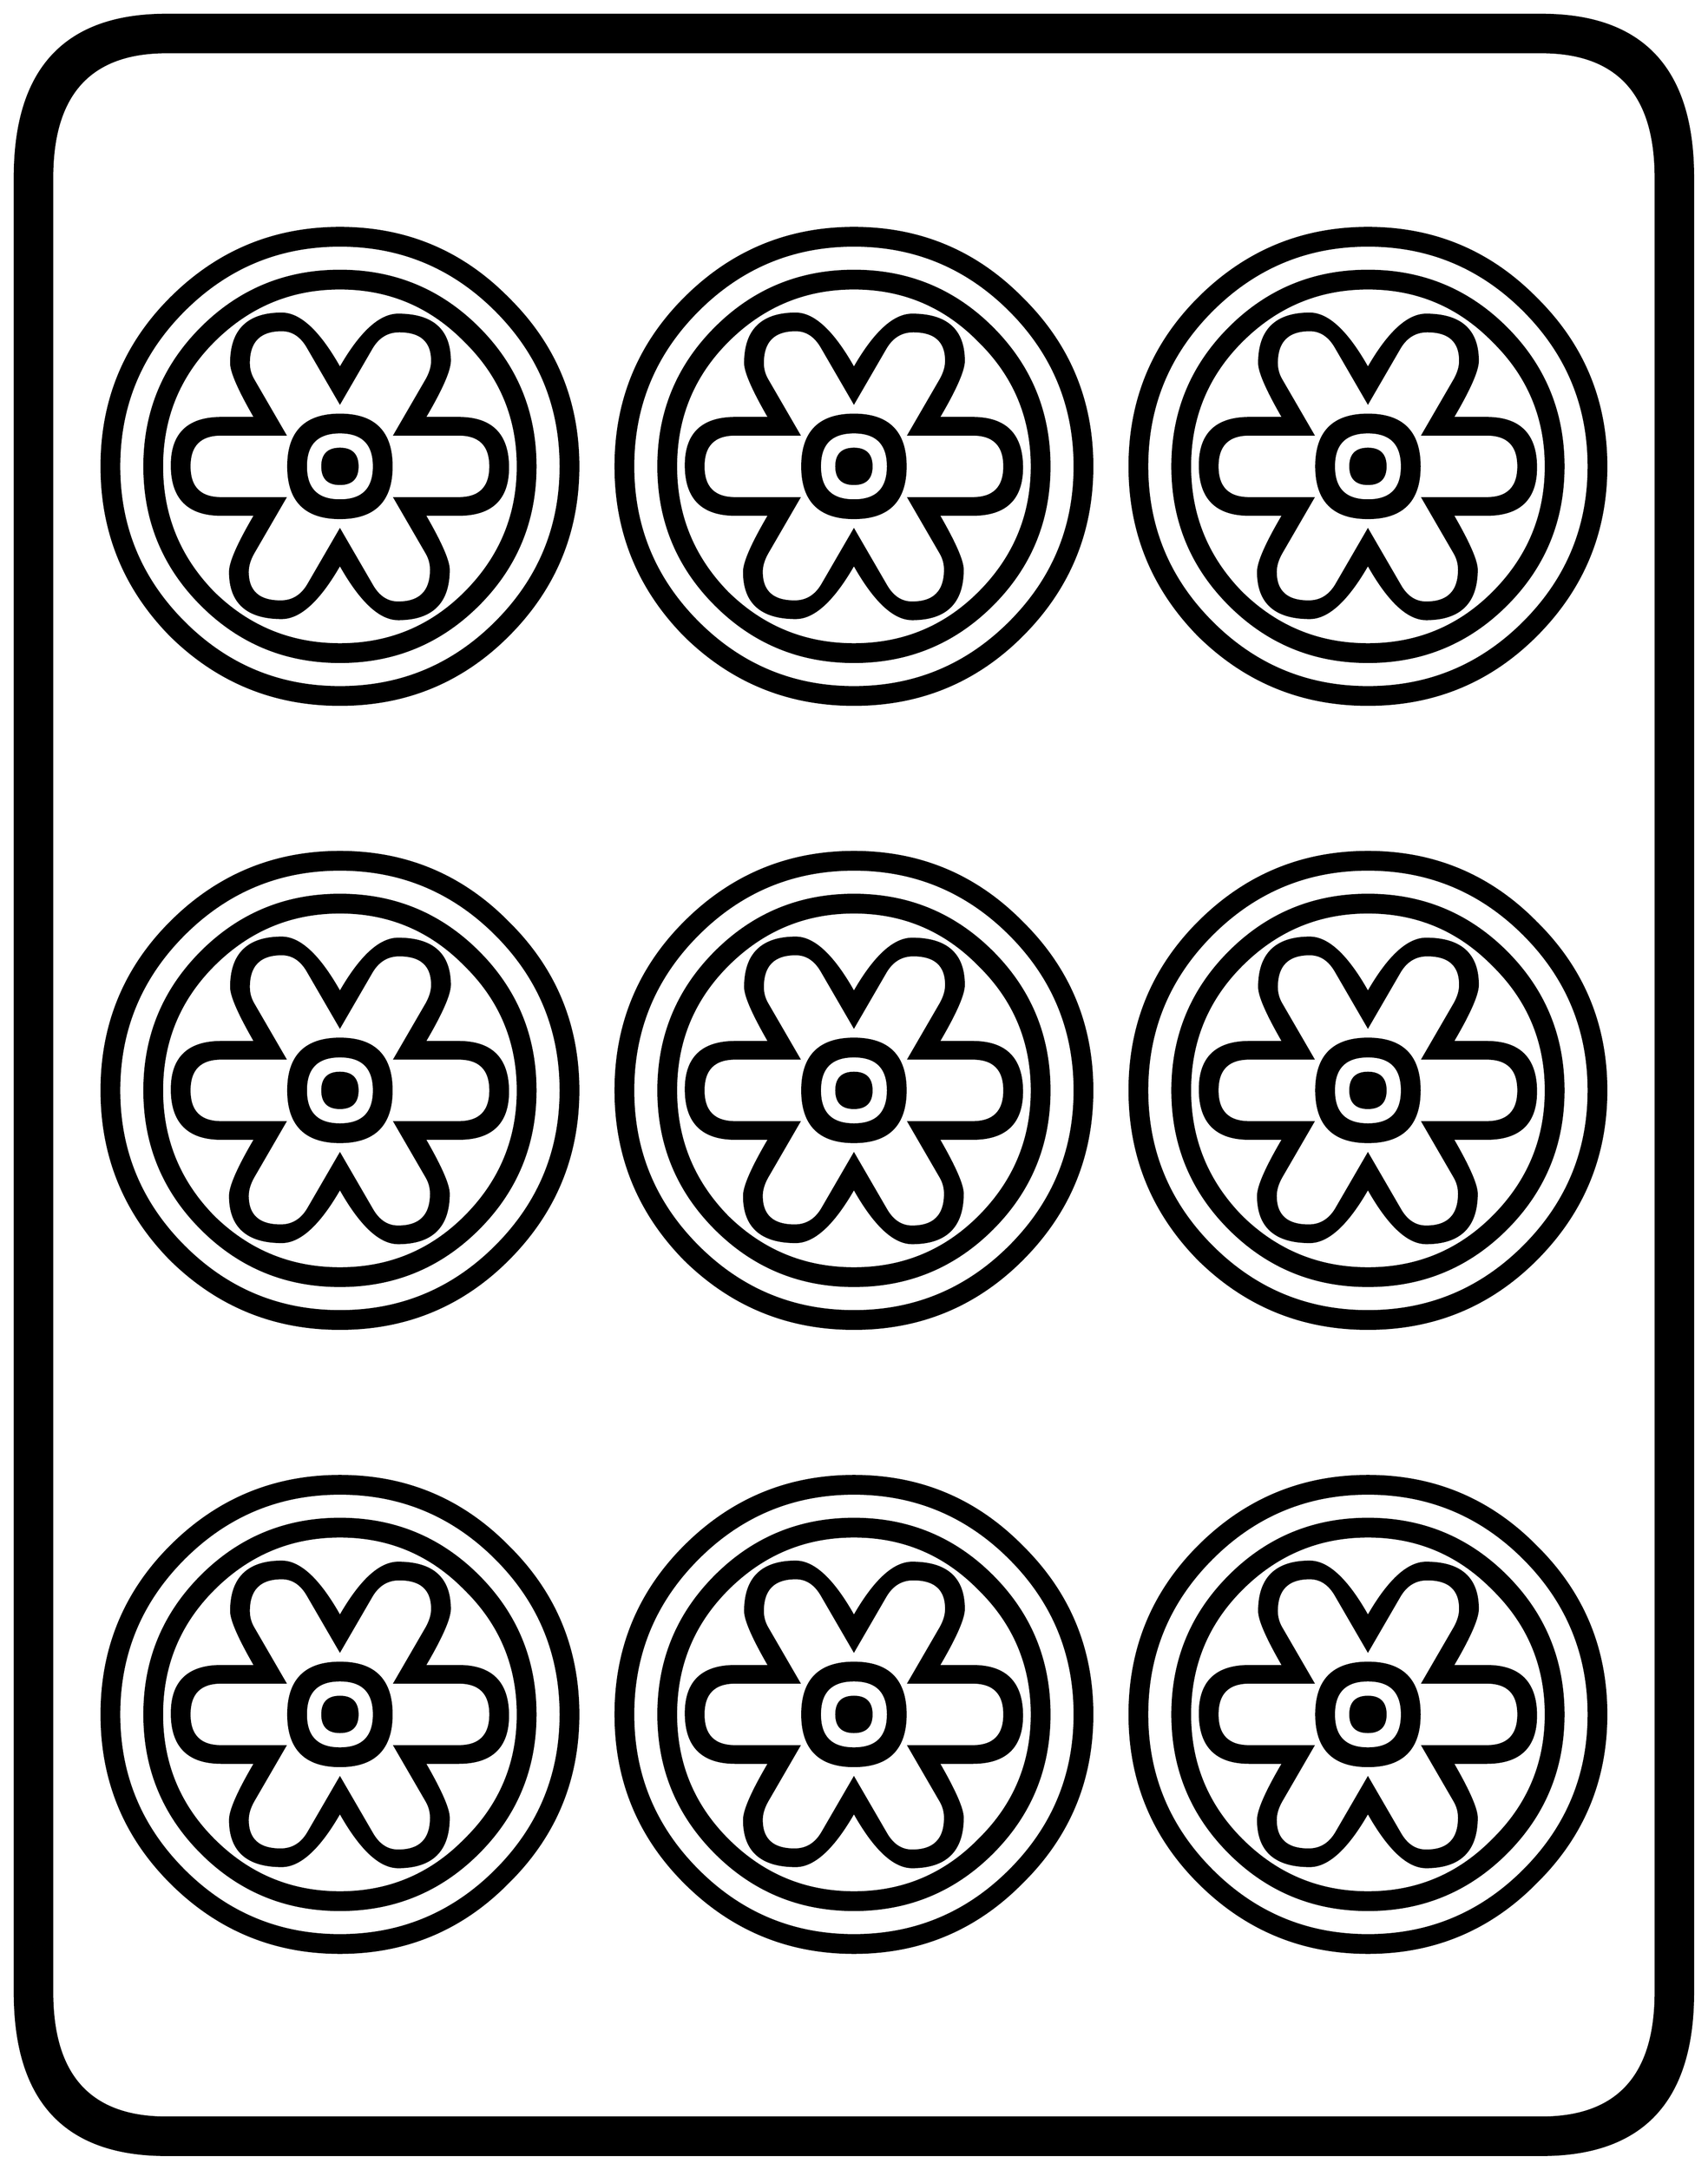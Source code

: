 


\begin{tikzpicture}[y=0.80pt, x=0.80pt, yscale=-1.0, xscale=1.0, inner sep=0pt, outer sep=0pt]
\begin{scope}[shift={(100.0,1706.0)},nonzero rule]
  \path[draw=.,fill=.,line width=1.600pt] (1578.0,244.0) .. controls
    (1578.0,342.667) and (1532.0,392.0) .. (1440.0,392.0) --
    (188.0,392.0) .. controls (96.0,392.0) and (50.0,342.667) ..
    (50.0,244.0) -- (50.0,-1408.0) .. controls (50.0,-1506.667)
    and (96.0,-1556.0) .. (188.0,-1556.0) -- (1440.0,-1556.0) ..
    controls (1532.0,-1556.0) and (1578.0,-1506.667) ..
    (1578.0,-1408.0) -- (1578.0,244.0) -- cycle(1544.0,244.0) --
    (1544.0,-1408.0) .. controls (1544.0,-1484.0) and
    (1509.333,-1522.0) .. (1440.0,-1522.0) -- (188.0,-1522.0) ..
    controls (118.667,-1522.0) and (84.0,-1484.0) ..
    (84.0,-1408.0) -- (84.0,244.0) .. controls (84.0,320.0) and
    (118.667,358.0) .. (188.0,358.0) -- (1440.0,358.0) .. controls
    (1509.333,358.0) and (1544.0,320.0) .. (1544.0,244.0) --
    cycle(1499.0,-1145.0) .. controls (1499.0,-1085.0) and
    (1477.667,-1033.667) .. (1435.0,-991.0) .. controls
    (1393.0,-949.0) and (1342.0,-928.0) .. (1282.0,-928.0) ..
    controls (1222.0,-928.0) and (1170.667,-949.0) ..
    (1128.0,-991.0) .. controls (1086.0,-1033.667) and
    (1065.0,-1085.0) .. (1065.0,-1145.0) .. controls
    (1065.0,-1205.0) and (1086.0,-1256.0) .. (1128.0,-1298.0) ..
    controls (1170.667,-1340.667) and (1222.0,-1362.0) ..
    (1282.0,-1362.0) .. controls (1342.0,-1362.0) and
    (1393.0,-1340.667) .. (1435.0,-1298.0) .. controls
    (1477.667,-1256.0) and (1499.0,-1205.0) .. (1499.0,-1145.0) --
    cycle(1031.0,-1145.0) .. controls (1031.0,-1085.0) and
    (1009.667,-1033.667) .. (967.0,-991.0) .. controls
    (925.0,-949.0) and (874.0,-928.0) .. (814.0,-928.0) ..
    controls (754.0,-928.0) and (702.667,-949.0) .. (660.0,-991.0)
    .. controls (618.0,-1033.667) and (597.0,-1085.0) ..
    (597.0,-1145.0) .. controls (597.0,-1205.0) and
    (618.0,-1256.0) .. (660.0,-1298.0) .. controls
    (702.667,-1340.667) and (754.0,-1362.0) .. (814.0,-1362.0) ..
    controls (874.0,-1362.0) and (925.0,-1340.667) ..
    (967.0,-1298.0) .. controls (1009.667,-1256.0) and
    (1031.0,-1205.0) .. (1031.0,-1145.0) -- cycle(1499.0,-577.0)
    .. controls (1499.0,-517.0) and (1477.667,-465.667) ..
    (1435.0,-423.0) .. controls (1393.0,-381.0) and
    (1342.0,-360.0) .. (1282.0,-360.0) .. controls
    (1222.0,-360.0) and (1170.667,-381.0) .. (1128.0,-423.0) ..
    controls (1086.0,-465.667) and (1065.0,-517.0) ..
    (1065.0,-577.0) .. controls (1065.0,-637.0) and
    (1086.0,-688.0) .. (1128.0,-730.0) .. controls
    (1170.667,-772.667) and (1222.0,-794.0) .. (1282.0,-794.0) ..
    controls (1342.0,-794.0) and (1393.0,-772.667) ..
    (1435.0,-730.0) .. controls (1477.667,-688.0) and
    (1499.0,-637.0) .. (1499.0,-577.0) -- cycle(563.0,-1145.0)
    .. controls (563.0,-1085.0) and (541.667,-1033.667) ..
    (499.0,-991.0) .. controls (457.0,-949.0) and (406.0,-928.0)
    .. (346.0,-928.0) .. controls (286.0,-928.0) and
    (234.667,-949.0) .. (192.0,-991.0) .. controls (150.0,-1033.667)
    and (129.0,-1085.0) .. (129.0,-1145.0) .. controls
    (129.0,-1205.0) and (150.0,-1256.0) .. (192.0,-1298.0) ..
    controls (234.667,-1340.667) and (286.0,-1362.0) ..
    (346.0,-1362.0) .. controls (406.0,-1362.0) and
    (457.0,-1340.667) .. (499.0,-1298.0) .. controls
    (541.667,-1256.0) and (563.0,-1205.0) .. (563.0,-1145.0) --
    cycle(1031.0,-577.0) .. controls (1031.0,-517.0) and
    (1009.667,-465.667) .. (967.0,-423.0) .. controls (925.0,-381.0)
    and (874.0,-360.0) .. (814.0,-360.0) .. controls
    (754.0,-360.0) and (702.667,-381.0) .. (660.0,-423.0) ..
    controls (618.0,-465.667) and (597.0,-517.0) .. (597.0,-577.0)
    .. controls (597.0,-637.0) and (618.0,-688.0) ..
    (660.0,-730.0) .. controls (702.667,-772.667) and (754.0,-794.0)
    .. (814.0,-794.0) .. controls (874.0,-794.0) and
    (925.0,-772.667) .. (967.0,-730.0) .. controls (1009.667,-688.0)
    and (1031.0,-637.0) .. (1031.0,-577.0) -- cycle(1499.0,-9.0)
    .. controls (1499.0,51.0) and (1477.667,102.0) ..
    (1435.0,144.0) .. controls (1393.0,186.667) and (1342.0,208.0)
    .. (1282.0,208.0) .. controls (1222.0,208.0) and
    (1170.667,186.667) .. (1128.0,144.0) .. controls (1086.0,102.0)
    and (1065.0,51.0) .. (1065.0,-9.0) .. controls
    (1065.0,-69.0) and (1086.0,-120.0) .. (1128.0,-162.0) ..
    controls (1170.667,-204.667) and (1222.0,-226.0) ..
    (1282.0,-226.0) .. controls (1342.0,-226.0) and
    (1393.0,-204.667) .. (1435.0,-162.0) .. controls
    (1477.667,-120.0) and (1499.0,-69.0) .. (1499.0,-9.0) --
    cycle(563.0,-577.0) .. controls (563.0,-517.0) and
    (541.667,-465.667) .. (499.0,-423.0) .. controls (457.0,-381.0)
    and (406.0,-360.0) .. (346.0,-360.0) .. controls
    (286.0,-360.0) and (234.667,-381.0) .. (192.0,-423.0) ..
    controls (150.0,-465.667) and (129.0,-517.0) .. (129.0,-577.0)
    .. controls (129.0,-637.0) and (150.0,-688.0) ..
    (192.0,-730.0) .. controls (234.667,-772.667) and (286.0,-794.0)
    .. (346.0,-794.0) .. controls (406.0,-794.0) and
    (457.0,-772.667) .. (499.0,-730.0) .. controls (541.667,-688.0)
    and (563.0,-637.0) .. (563.0,-577.0) -- cycle(1031.0,-9.0)
    .. controls (1031.0,51.0) and (1009.667,102.0) ..
    (967.0,144.0) .. controls (925.0,186.667) and (874.0,208.0) ..
    (814.0,208.0) .. controls (754.0,208.0) and (702.667,186.667) ..
    (660.0,144.0) .. controls (618.0,102.0) and (597.0,51.0) ..
    (597.0,-9.0) .. controls (597.0,-69.0) and (618.0,-120.0) ..
    (660.0,-162.0) .. controls (702.667,-204.667) and (754.0,-226.0)
    .. (814.0,-226.0) .. controls (874.0,-226.0) and
    (925.0,-204.667) .. (967.0,-162.0) .. controls (1009.667,-120.0)
    and (1031.0,-69.0) .. (1031.0,-9.0) -- cycle(563.0,-9.0) ..
    controls (563.0,51.0) and (541.667,102.0) .. (499.0,144.0) ..
    controls (457.0,186.667) and (406.0,208.0) .. (346.0,208.0) ..
    controls (286.0,208.0) and (234.667,186.667) .. (192.0,144.0) ..
    controls (150.0,102.0) and (129.0,51.0) .. (129.0,-9.0) ..
    controls (129.0,-69.0) and (150.0,-120.0) .. (192.0,-162.0)
    .. controls (234.667,-204.667) and (286.0,-226.0) ..
    (346.0,-226.0) .. controls (406.0,-226.0) and (457.0,-204.667)
    .. (499.0,-162.0) .. controls (541.667,-120.0) and
    (563.0,-69.0) .. (563.0,-9.0) -- cycle(1483.0,-1145.0) ..
    controls (1483.0,-1200.333) and (1463.333,-1247.667) ..
    (1424.0,-1287.0) .. controls (1384.667,-1326.333) and
    (1337.333,-1346.0) .. (1282.0,-1346.0) .. controls
    (1226.667,-1346.0) and (1179.333,-1326.333) .. (1140.0,-1287.0) ..
    controls (1100.667,-1247.667) and (1081.0,-1200.333) ..
    (1081.0,-1145.0) .. controls (1081.0,-1089.667) and
    (1100.667,-1042.333) .. (1140.0,-1003.0) .. controls
    (1179.333,-963.667) and (1226.667,-944.0) .. (1282.0,-944.0) ..
    controls (1337.333,-944.0) and (1384.667,-963.667) ..
    (1424.0,-1003.0) .. controls (1463.333,-1042.333) and
    (1483.0,-1089.667) .. (1483.0,-1145.0) --
    cycle(1015.0,-1145.0) .. controls (1015.0,-1200.333) and
    (995.333,-1247.667) .. (956.0,-1287.0) .. controls
    (916.667,-1326.333) and (869.333,-1346.0) .. (814.0,-1346.0) ..
    controls (758.667,-1346.0) and (711.333,-1326.333) ..
    (672.0,-1287.0) .. controls (632.667,-1247.667) and
    (613.0,-1200.333) .. (613.0,-1145.0) .. controls
    (613.0,-1089.667) and (632.667,-1042.333) .. (672.0,-1003.0) ..
    controls (711.333,-963.667) and (758.667,-944.0) .. (814.0,-944.0)
    .. controls (869.333,-944.0) and (916.667,-963.667) ..
    (956.0,-1003.0) .. controls (995.333,-1042.333) and
    (1015.0,-1089.667) .. (1015.0,-1145.0) -- cycle(1483.0,-577.0)
    .. controls (1483.0,-632.333) and (1463.333,-679.667) ..
    (1424.0,-719.0) .. controls (1384.667,-758.333) and
    (1337.333,-778.0) .. (1282.0,-778.0) .. controls
    (1226.667,-778.0) and (1179.333,-758.333) .. (1140.0,-719.0) ..
    controls (1100.667,-679.667) and (1081.0,-632.333) ..
    (1081.0,-577.0) .. controls (1081.0,-521.667) and
    (1100.667,-474.333) .. (1140.0,-435.0) .. controls
    (1179.333,-395.667) and (1226.667,-376.0) .. (1282.0,-376.0) ..
    controls (1337.333,-376.0) and (1384.667,-395.667) ..
    (1424.0,-435.0) .. controls (1463.333,-474.333) and
    (1483.0,-521.667) .. (1483.0,-577.0) -- cycle(547.0,-1145.0)
    .. controls (547.0,-1200.333) and (527.333,-1247.667) ..
    (488.0,-1287.0) .. controls (448.667,-1326.333) and
    (401.333,-1346.0) .. (346.0,-1346.0) .. controls
    (290.667,-1346.0) and (243.333,-1326.333) .. (204.0,-1287.0) ..
    controls (164.667,-1247.667) and (145.0,-1200.333) ..
    (145.0,-1145.0) .. controls (145.0,-1089.667) and
    (164.667,-1042.333) .. (204.0,-1003.0) .. controls
    (243.333,-963.667) and (290.667,-944.0) .. (346.0,-944.0) ..
    controls (401.333,-944.0) and (448.667,-963.667) ..
    (488.0,-1003.0) .. controls (527.333,-1042.333) and
    (547.0,-1089.667) .. (547.0,-1145.0) -- cycle(1015.0,-577.0)
    .. controls (1015.0,-632.333) and (995.333,-679.667) ..
    (956.0,-719.0) .. controls (916.667,-758.333) and (869.333,-778.0)
    .. (814.0,-778.0) .. controls (758.667,-778.0) and
    (711.333,-758.333) .. (672.0,-719.0) .. controls (632.667,-679.667)
    and (613.0,-632.333) .. (613.0,-577.0) .. controls
    (613.0,-521.667) and (632.667,-474.333) .. (672.0,-435.0) ..
    controls (711.333,-395.667) and (758.667,-376.0) .. (814.0,-376.0)
    .. controls (869.333,-376.0) and (916.667,-395.667) ..
    (956.0,-435.0) .. controls (995.333,-474.333) and
    (1015.0,-521.667) .. (1015.0,-577.0) -- cycle(1483.0,-9.0) ..
    controls (1483.0,-64.333) and (1463.333,-111.667) ..
    (1424.0,-151.0) .. controls (1384.667,-190.333) and
    (1337.333,-210.0) .. (1282.0,-210.0) .. controls
    (1226.667,-210.0) and (1179.333,-190.333) .. (1140.0,-151.0) ..
    controls (1100.667,-111.667) and (1081.0,-64.333) .. (1081.0,-9.0)
    .. controls (1081.0,46.333) and (1100.667,93.667) ..
    (1140.0,133.0) .. controls (1179.333,172.333) and (1226.667,192.0)
    .. (1282.0,192.0) .. controls (1337.333,192.0) and
    (1384.667,172.333) .. (1424.0,133.0) .. controls (1463.333,93.667)
    and (1483.0,46.333) .. (1483.0,-9.0) -- cycle(547.0,-577.0) ..
    controls (547.0,-632.333) and (527.333,-679.667) .. (488.0,-719.0)
    .. controls (448.667,-758.333) and (401.333,-778.0) ..
    (346.0,-778.0) .. controls (290.667,-778.0) and (243.333,-758.333)
    .. (204.0,-719.0) .. controls (164.667,-679.667) and
    (145.0,-632.333) .. (145.0,-577.0) .. controls (145.0,-521.667)
    and (164.667,-474.333) .. (204.0,-435.0) .. controls
    (243.333,-395.667) and (290.667,-376.0) .. (346.0,-376.0) ..
    controls (401.333,-376.0) and (448.667,-395.667) .. (488.0,-435.0)
    .. controls (527.333,-474.333) and (547.0,-521.667) ..
    (547.0,-577.0) -- cycle(1015.0,-9.0) .. controls
    (1015.0,-64.333) and (995.333,-111.667) .. (956.0,-151.0) ..
    controls (916.667,-190.333) and (869.333,-210.0) .. (814.0,-210.0)
    .. controls (758.667,-210.0) and (711.333,-190.333) ..
    (672.0,-151.0) .. controls (632.667,-111.667) and (613.0,-64.333)
    .. (613.0,-9.0) .. controls (613.0,46.333) and (632.667,93.667) ..
    (672.0,133.0) .. controls (711.333,172.333) and (758.667,192.0) ..
    (814.0,192.0) .. controls (869.333,192.0) and (916.667,172.333) ..
    (956.0,133.0) .. controls (995.333,93.667) and (1015.0,46.333) ..
    (1015.0,-9.0) -- cycle(547.0,-9.0) .. controls (547.0,-64.333)
    and (527.333,-111.667) .. (488.0,-151.0) .. controls
    (448.667,-190.333) and (401.333,-210.0) .. (346.0,-210.0) ..
    controls (290.667,-210.0) and (243.333,-190.333) .. (204.0,-151.0)
    .. controls (164.667,-111.667) and (145.0,-64.333) .. (145.0,-9.0)
    .. controls (145.0,46.333) and (164.667,93.667) .. (204.0,133.0)
    .. controls (243.333,172.333) and (290.667,192.0) .. (346.0,192.0)
    .. controls (401.333,192.0) and (448.667,172.333) .. (488.0,133.0)
    .. controls (527.333,93.667) and (547.0,46.333) .. (547.0,-9.0) --
    cycle(1460.0,-1145.0) .. controls (1460.0,-1095.667) and
    (1442.667,-1053.667) .. (1408.0,-1019.0) .. controls
    (1373.333,-984.333) and (1331.333,-967.0) .. (1282.0,-967.0) ..
    controls (1232.667,-967.0) and (1190.667,-984.333) ..
    (1156.0,-1019.0) .. controls (1121.333,-1053.667) and
    (1104.0,-1095.667) .. (1104.0,-1145.0) .. controls
    (1104.0,-1194.333) and (1121.333,-1236.333) .. (1156.0,-1271.0) ..
    controls (1190.667,-1305.667) and (1232.667,-1323.0) ..
    (1282.0,-1323.0) .. controls (1331.333,-1323.0) and
    (1373.333,-1305.667) .. (1408.0,-1271.0) .. controls
    (1442.667,-1236.333) and (1460.0,-1194.333) .. (1460.0,-1145.0) --
    cycle(992.0,-1145.0) .. controls (992.0,-1095.667) and
    (974.667,-1053.667) .. (940.0,-1019.0) .. controls
    (905.333,-984.333) and (863.333,-967.0) .. (814.0,-967.0) ..
    controls (764.667,-967.0) and (722.667,-984.333) ..
    (688.0,-1019.0) .. controls (653.333,-1053.667) and
    (636.0,-1095.667) .. (636.0,-1145.0) .. controls
    (636.0,-1194.333) and (653.333,-1236.333) .. (688.0,-1271.0) ..
    controls (722.667,-1305.667) and (764.667,-1323.0) ..
    (814.0,-1323.0) .. controls (863.333,-1323.0) and
    (905.333,-1305.667) .. (940.0,-1271.0) .. controls
    (974.667,-1236.333) and (992.0,-1194.333) .. (992.0,-1145.0) --
    cycle(1460.0,-577.0) .. controls (1460.0,-527.667) and
    (1442.667,-485.667) .. (1408.0,-451.0) .. controls
    (1373.333,-416.333) and (1331.333,-399.0) .. (1282.0,-399.0) ..
    controls (1232.667,-399.0) and (1190.667,-416.333) ..
    (1156.0,-451.0) .. controls (1121.333,-485.667) and
    (1104.0,-527.667) .. (1104.0,-577.0) .. controls
    (1104.0,-626.333) and (1121.333,-668.333) .. (1156.0,-703.0) ..
    controls (1190.667,-737.667) and (1232.667,-755.0) ..
    (1282.0,-755.0) .. controls (1331.333,-755.0) and
    (1373.333,-737.667) .. (1408.0,-703.0) .. controls
    (1442.667,-668.333) and (1460.0,-626.333) .. (1460.0,-577.0) --
    cycle(524.0,-1145.0) .. controls (524.0,-1095.667) and
    (506.667,-1053.667) .. (472.0,-1019.0) .. controls
    (437.333,-984.333) and (395.333,-967.0) .. (346.0,-967.0) ..
    controls (296.667,-967.0) and (254.667,-984.333) ..
    (220.0,-1019.0) .. controls (185.333,-1053.667) and
    (168.0,-1095.667) .. (168.0,-1145.0) .. controls
    (168.0,-1194.333) and (185.333,-1236.333) .. (220.0,-1271.0) ..
    controls (254.667,-1305.667) and (296.667,-1323.0) ..
    (346.0,-1323.0) .. controls (395.333,-1323.0) and
    (437.333,-1305.667) .. (472.0,-1271.0) .. controls
    (506.667,-1236.333) and (524.0,-1194.333) .. (524.0,-1145.0) --
    cycle(992.0,-577.0) .. controls (992.0,-527.667) and
    (974.667,-485.667) .. (940.0,-451.0) .. controls (905.333,-416.333)
    and (863.333,-399.0) .. (814.0,-399.0) .. controls
    (764.667,-399.0) and (722.667,-416.333) .. (688.0,-451.0) ..
    controls (653.333,-485.667) and (636.0,-527.667) .. (636.0,-577.0)
    .. controls (636.0,-626.333) and (653.333,-668.333) ..
    (688.0,-703.0) .. controls (722.667,-737.667) and (764.667,-755.0)
    .. (814.0,-755.0) .. controls (863.333,-755.0) and
    (905.333,-737.667) .. (940.0,-703.0) .. controls (974.667,-668.333)
    and (992.0,-626.333) .. (992.0,-577.0) -- cycle(1460.0,-9.0)
    .. controls (1460.0,40.333) and (1442.667,82.333) ..
    (1408.0,117.0) .. controls (1373.333,151.667) and (1331.333,169.0)
    .. (1282.0,169.0) .. controls (1232.667,169.0) and
    (1190.667,151.667) .. (1156.0,117.0) .. controls (1121.333,82.333)
    and (1104.0,40.333) .. (1104.0,-9.0) .. controls
    (1104.0,-58.333) and (1121.333,-100.333) .. (1156.0,-135.0) ..
    controls (1190.667,-169.667) and (1232.667,-187.0) ..
    (1282.0,-187.0) .. controls (1331.333,-187.0) and
    (1373.333,-169.667) .. (1408.0,-135.0) .. controls
    (1442.667,-100.333) and (1460.0,-58.333) .. (1460.0,-9.0) --
    cycle(524.0,-577.0) .. controls (524.0,-527.667) and
    (506.667,-485.667) .. (472.0,-451.0) .. controls (437.333,-416.333)
    and (395.333,-399.0) .. (346.0,-399.0) .. controls
    (296.667,-399.0) and (254.667,-416.333) .. (220.0,-451.0) ..
    controls (185.333,-485.667) and (168.0,-527.667) .. (168.0,-577.0)
    .. controls (168.0,-626.333) and (185.333,-668.333) ..
    (220.0,-703.0) .. controls (254.667,-737.667) and (296.667,-755.0)
    .. (346.0,-755.0) .. controls (395.333,-755.0) and
    (437.333,-737.667) .. (472.0,-703.0) .. controls (506.667,-668.333)
    and (524.0,-626.333) .. (524.0,-577.0) -- cycle(992.0,-9.0) ..
    controls (992.0,40.333) and (974.667,82.333) .. (940.0,117.0) ..
    controls (905.333,151.667) and (863.333,169.0) .. (814.0,169.0) ..
    controls (764.667,169.0) and (722.667,151.667) .. (688.0,117.0) ..
    controls (653.333,82.333) and (636.0,40.333) .. (636.0,-9.0) ..
    controls (636.0,-58.333) and (653.333,-100.333) .. (688.0,-135.0)
    .. controls (722.667,-169.667) and (764.667,-187.0) ..
    (814.0,-187.0) .. controls (863.333,-187.0) and (905.333,-169.667)
    .. (940.0,-135.0) .. controls (974.667,-100.333) and
    (992.0,-58.333) .. (992.0,-9.0) -- cycle(524.0,-9.0) ..
    controls (524.0,40.333) and (506.667,82.333) .. (472.0,117.0) ..
    controls (437.333,151.667) and (395.333,169.0) .. (346.0,169.0) ..
    controls (296.667,169.0) and (254.667,151.667) .. (220.0,117.0) ..
    controls (185.333,82.333) and (168.0,40.333) .. (168.0,-9.0) ..
    controls (168.0,-58.333) and (185.333,-100.333) .. (220.0,-135.0)
    .. controls (254.667,-169.667) and (296.667,-187.0) ..
    (346.0,-187.0) .. controls (395.333,-187.0) and (437.333,-169.667)
    .. (472.0,-135.0) .. controls (506.667,-100.333) and
    (524.0,-58.333) .. (524.0,-9.0) -- cycle(1444.0,-1145.0) ..
    controls (1444.0,-1189.667) and (1428.0,-1227.667) ..
    (1396.0,-1259.0) .. controls (1364.667,-1291.0) and
    (1326.667,-1307.0) .. (1282.0,-1307.0) .. controls
    (1237.333,-1307.0) and (1199.0,-1291.0) .. (1167.0,-1259.0) ..
    controls (1135.667,-1227.667) and (1120.0,-1189.667) ..
    (1120.0,-1145.0) .. controls (1120.0,-1100.333) and
    (1135.667,-1062.0) .. (1167.0,-1030.0) .. controls
    (1199.0,-998.667) and (1237.333,-983.0) .. (1282.0,-983.0) ..
    controls (1326.667,-983.0) and (1364.667,-998.667) ..
    (1396.0,-1030.0) .. controls (1428.0,-1062.0) and
    (1444.0,-1100.333) .. (1444.0,-1145.0) -- cycle(976.0,-1145.0)
    .. controls (976.0,-1189.667) and (960.0,-1227.667) ..
    (928.0,-1259.0) .. controls (896.667,-1291.0) and
    (858.667,-1307.0) .. (814.0,-1307.0) .. controls
    (769.333,-1307.0) and (731.0,-1291.0) .. (699.0,-1259.0) ..
    controls (667.667,-1227.667) and (652.0,-1189.667) ..
    (652.0,-1145.0) .. controls (652.0,-1100.333) and
    (667.667,-1062.0) .. (699.0,-1030.0) .. controls
    (731.0,-998.667) and (769.333,-983.0) .. (814.0,-983.0) ..
    controls (858.667,-983.0) and (896.667,-998.667) ..
    (928.0,-1030.0) .. controls (960.0,-1062.0) and
    (976.0,-1100.333) .. (976.0,-1145.0) -- cycle(1444.0,-577.0)
    .. controls (1444.0,-621.667) and (1428.0,-659.667) ..
    (1396.0,-691.0) .. controls (1364.667,-723.0) and
    (1326.667,-739.0) .. (1282.0,-739.0) .. controls
    (1237.333,-739.0) and (1199.0,-723.0) .. (1167.0,-691.0) ..
    controls (1135.667,-659.667) and (1120.0,-621.667) ..
    (1120.0,-577.0) .. controls (1120.0,-532.333) and
    (1135.667,-494.0) .. (1167.0,-462.0) .. controls
    (1199.0,-430.667) and (1237.333,-415.0) .. (1282.0,-415.0) ..
    controls (1326.667,-415.0) and (1364.667,-430.667) ..
    (1396.0,-462.0) .. controls (1428.0,-494.0) and
    (1444.0,-532.333) .. (1444.0,-577.0) -- cycle(508.0,-1145.0)
    .. controls (508.0,-1189.667) and (492.0,-1227.667) ..
    (460.0,-1259.0) .. controls (428.667,-1291.0) and
    (390.667,-1307.0) .. (346.0,-1307.0) .. controls
    (301.333,-1307.0) and (263.0,-1291.0) .. (231.0,-1259.0) ..
    controls (199.667,-1227.667) and (184.0,-1189.667) ..
    (184.0,-1145.0) .. controls (184.0,-1100.333) and
    (199.667,-1062.0) .. (231.0,-1030.0) .. controls
    (263.0,-998.667) and (301.333,-983.0) .. (346.0,-983.0) ..
    controls (390.667,-983.0) and (428.667,-998.667) ..
    (460.0,-1030.0) .. controls (492.0,-1062.0) and
    (508.0,-1100.333) .. (508.0,-1145.0) -- cycle(976.0,-577.0) ..
    controls (976.0,-621.667) and (960.0,-659.667) .. (928.0,-691.0)
    .. controls (896.667,-723.0) and (858.667,-739.0) ..
    (814.0,-739.0) .. controls (769.333,-739.0) and (731.0,-723.0)
    .. (699.0,-691.0) .. controls (667.667,-659.667) and
    (652.0,-621.667) .. (652.0,-577.0) .. controls (652.0,-532.333)
    and (667.667,-494.0) .. (699.0,-462.0) .. controls
    (731.0,-430.667) and (769.333,-415.0) .. (814.0,-415.0) ..
    controls (858.667,-415.0) and (896.667,-430.667) .. (928.0,-462.0)
    .. controls (960.0,-494.0) and (976.0,-532.333) ..
    (976.0,-577.0) -- cycle(1444.0,-9.0) .. controls
    (1444.0,-53.667) and (1428.0,-91.667) .. (1396.0,-123.0) ..
    controls (1364.667,-155.0) and (1326.667,-171.0) ..
    (1282.0,-171.0) .. controls (1237.333,-171.0) and
    (1199.0,-155.0) .. (1167.0,-123.0) .. controls
    (1135.667,-91.667) and (1120.0,-53.667) .. (1120.0,-9.0) ..
    controls (1120.0,35.667) and (1135.667,73.667) .. (1167.0,105.0)
    .. controls (1199.0,137.0) and (1237.333,153.0) ..
    (1282.0,153.0) .. controls (1326.667,153.0) and (1364.667,137.0)
    .. (1396.0,105.0) .. controls (1428.0,73.667) and
    (1444.0,35.667) .. (1444.0,-9.0) -- cycle(508.0,-577.0) ..
    controls (508.0,-621.667) and (492.0,-659.667) .. (460.0,-691.0)
    .. controls (428.667,-723.0) and (390.667,-739.0) ..
    (346.0,-739.0) .. controls (301.333,-739.0) and (263.0,-723.0)
    .. (231.0,-691.0) .. controls (199.667,-659.667) and
    (184.0,-621.667) .. (184.0,-577.0) .. controls (184.0,-532.333)
    and (199.667,-494.0) .. (231.0,-462.0) .. controls
    (263.0,-430.667) and (301.333,-415.0) .. (346.0,-415.0) ..
    controls (390.667,-415.0) and (428.667,-430.667) .. (460.0,-462.0)
    .. controls (492.0,-494.0) and (508.0,-532.333) ..
    (508.0,-577.0) -- cycle(976.0,-9.0) .. controls
    (976.0,-53.667) and (960.0,-91.667) .. (928.0,-123.0) ..
    controls (896.667,-155.0) and (858.667,-171.0) .. (814.0,-171.0)
    .. controls (769.333,-171.0) and (731.0,-155.0) ..
    (699.0,-123.0) .. controls (667.667,-91.667) and (652.0,-53.667)
    .. (652.0,-9.0) .. controls (652.0,35.667) and (667.667,73.667) ..
    (699.0,105.0) .. controls (731.0,137.0) and (769.333,153.0) ..
    (814.0,153.0) .. controls (858.667,153.0) and (896.667,137.0) ..
    (928.0,105.0) .. controls (960.0,73.667) and (976.0,35.667) ..
    (976.0,-9.0) -- cycle(508.0,-9.0) .. controls (508.0,-53.667)
    and (492.0,-91.667) .. (460.0,-123.0) .. controls
    (428.667,-155.0) and (390.667,-171.0) .. (346.0,-171.0) ..
    controls (301.333,-171.0) and (263.0,-155.0) .. (231.0,-123.0)
    .. controls (199.667,-91.667) and (184.0,-53.667) .. (184.0,-9.0)
    .. controls (184.0,35.667) and (199.667,73.667) .. (231.0,105.0)
    .. controls (263.0,137.0) and (301.333,153.0) .. (346.0,153.0)
    .. controls (390.667,153.0) and (428.667,137.0) .. (460.0,105.0)
    .. controls (492.0,73.667) and (508.0,35.667) .. (508.0,-9.0) --
    cycle(1435.0,-1144.0) .. controls (1435.0,-1115.333) and
    (1420.0,-1101.0) .. (1390.0,-1101.0) -- (1359.0,-1101.0) ..
    controls (1373.667,-1075.667) and (1381.0,-1059.0) ..
    (1381.0,-1051.0) .. controls (1381.0,-1021.0) and
    (1365.667,-1006.0) .. (1335.0,-1006.0) .. controls
    (1318.333,-1006.0) and (1300.667,-1022.667) .. (1282.0,-1056.0) ..
    controls (1263.333,-1023.333) and (1245.667,-1007.0) ..
    (1229.0,-1007.0) .. controls (1197.667,-1007.0) and
    (1182.0,-1021.0) .. (1182.0,-1049.0) .. controls
    (1182.0,-1057.667) and (1189.667,-1075.0) .. (1205.0,-1101.0) --
    (1174.0,-1101.0) .. controls (1144.0,-1101.0) and
    (1129.0,-1116.0) .. (1129.0,-1146.0) .. controls
    (1129.0,-1174.667) and (1144.0,-1189.0) .. (1174.0,-1189.0) --
    (1205.0,-1189.0) .. controls (1190.333,-1214.333) and
    (1183.0,-1231.0) .. (1183.0,-1239.0) .. controls
    (1183.0,-1269.0) and (1198.333,-1284.0) .. (1229.0,-1284.0) ..
    controls (1245.667,-1284.0) and (1263.333,-1267.333) ..
    (1282.0,-1234.0) .. controls (1300.667,-1266.667) and
    (1318.333,-1283.0) .. (1335.0,-1283.0) .. controls
    (1366.333,-1283.0) and (1382.0,-1269.0) .. (1382.0,-1241.0) ..
    controls (1382.0,-1232.333) and (1374.333,-1215.0) ..
    (1359.0,-1189.0) -- (1390.0,-1189.0) .. controls
    (1420.0,-1189.0) and (1435.0,-1174.0) .. (1435.0,-1144.0) --
    cycle(967.0,-1144.0) .. controls (967.0,-1115.333) and
    (952.0,-1101.0) .. (922.0,-1101.0) -- (891.0,-1101.0) ..
    controls (905.667,-1075.667) and (913.0,-1059.0) ..
    (913.0,-1051.0) .. controls (913.0,-1021.0) and
    (897.667,-1006.0) .. (867.0,-1006.0) .. controls
    (850.333,-1006.0) and (832.667,-1022.667) .. (814.0,-1056.0) ..
    controls (795.333,-1023.333) and (777.667,-1007.0) ..
    (761.0,-1007.0) .. controls (729.667,-1007.0) and
    (714.0,-1021.0) .. (714.0,-1049.0) .. controls
    (714.0,-1057.667) and (721.667,-1075.0) .. (737.0,-1101.0) --
    (706.0,-1101.0) .. controls (676.0,-1101.0) and
    (661.0,-1116.0) .. (661.0,-1146.0) .. controls
    (661.0,-1174.667) and (676.0,-1189.0) .. (706.0,-1189.0) --
    (737.0,-1189.0) .. controls (722.333,-1214.333) and
    (715.0,-1231.0) .. (715.0,-1239.0) .. controls
    (715.0,-1269.0) and (730.333,-1284.0) .. (761.0,-1284.0) ..
    controls (777.667,-1284.0) and (795.333,-1267.333) ..
    (814.0,-1234.0) .. controls (832.667,-1266.667) and
    (850.333,-1283.0) .. (867.0,-1283.0) .. controls
    (898.333,-1283.0) and (914.0,-1269.0) .. (914.0,-1241.0) ..
    controls (914.0,-1232.333) and (906.333,-1215.0) ..
    (891.0,-1189.0) -- (922.0,-1189.0) .. controls
    (952.0,-1189.0) and (967.0,-1174.0) .. (967.0,-1144.0) --
    cycle(1435.0,-576.0) .. controls (1435.0,-547.333) and
    (1420.0,-533.0) .. (1390.0,-533.0) -- (1359.0,-533.0) ..
    controls (1373.667,-507.667) and (1381.0,-491.0) ..
    (1381.0,-483.0) .. controls (1381.0,-453.0) and
    (1365.667,-438.0) .. (1335.0,-438.0) .. controls
    (1318.333,-438.0) and (1300.667,-454.667) .. (1282.0,-488.0) ..
    controls (1263.333,-455.333) and (1245.667,-439.0) ..
    (1229.0,-439.0) .. controls (1197.667,-439.0) and
    (1182.0,-453.0) .. (1182.0,-481.0) .. controls
    (1182.0,-489.667) and (1189.667,-507.0) .. (1205.0,-533.0) --
    (1174.0,-533.0) .. controls (1144.0,-533.0) and
    (1129.0,-548.0) .. (1129.0,-578.0) .. controls
    (1129.0,-606.667) and (1144.0,-621.0) .. (1174.0,-621.0) --
    (1205.0,-621.0) .. controls (1190.333,-646.333) and
    (1183.0,-663.0) .. (1183.0,-671.0) .. controls
    (1183.0,-701.0) and (1198.333,-716.0) .. (1229.0,-716.0) ..
    controls (1245.667,-716.0) and (1263.333,-699.333) ..
    (1282.0,-666.0) .. controls (1300.667,-698.667) and
    (1318.333,-715.0) .. (1335.0,-715.0) .. controls
    (1366.333,-715.0) and (1382.0,-701.0) .. (1382.0,-673.0) ..
    controls (1382.0,-664.333) and (1374.333,-647.0) ..
    (1359.0,-621.0) -- (1390.0,-621.0) .. controls
    (1420.0,-621.0) and (1435.0,-606.0) .. (1435.0,-576.0) --
    cycle(499.0,-1144.0) .. controls (499.0,-1115.333) and
    (484.0,-1101.0) .. (454.0,-1101.0) -- (423.0,-1101.0) ..
    controls (437.667,-1075.667) and (445.0,-1059.0) ..
    (445.0,-1051.0) .. controls (445.0,-1021.0) and
    (429.667,-1006.0) .. (399.0,-1006.0) .. controls
    (382.333,-1006.0) and (364.667,-1022.667) .. (346.0,-1056.0) ..
    controls (327.333,-1023.333) and (309.667,-1007.0) ..
    (293.0,-1007.0) .. controls (261.667,-1007.0) and
    (246.0,-1021.0) .. (246.0,-1049.0) .. controls
    (246.0,-1057.667) and (253.667,-1075.0) .. (269.0,-1101.0) --
    (238.0,-1101.0) .. controls (208.0,-1101.0) and
    (193.0,-1116.0) .. (193.0,-1146.0) .. controls
    (193.0,-1174.667) and (208.0,-1189.0) .. (238.0,-1189.0) --
    (269.0,-1189.0) .. controls (254.333,-1214.333) and
    (247.0,-1231.0) .. (247.0,-1239.0) .. controls
    (247.0,-1269.0) and (262.333,-1284.0) .. (293.0,-1284.0) ..
    controls (309.667,-1284.0) and (327.333,-1267.333) ..
    (346.0,-1234.0) .. controls (364.667,-1266.667) and
    (382.333,-1283.0) .. (399.0,-1283.0) .. controls
    (430.333,-1283.0) and (446.0,-1269.0) .. (446.0,-1241.0) ..
    controls (446.0,-1232.333) and (438.333,-1215.0) ..
    (423.0,-1189.0) -- (454.0,-1189.0) .. controls
    (484.0,-1189.0) and (499.0,-1174.0) .. (499.0,-1144.0) --
    cycle(967.0,-576.0) .. controls (967.0,-547.333) and
    (952.0,-533.0) .. (922.0,-533.0) -- (891.0,-533.0) ..
    controls (905.667,-507.667) and (913.0,-491.0) .. (913.0,-483.0)
    .. controls (913.0,-453.0) and (897.667,-438.0) ..
    (867.0,-438.0) .. controls (850.333,-438.0) and (832.667,-454.667)
    .. (814.0,-488.0) .. controls (795.333,-455.333) and
    (777.667,-439.0) .. (761.0,-439.0) .. controls (729.667,-439.0)
    and (714.0,-453.0) .. (714.0,-481.0) .. controls
    (714.0,-489.667) and (721.667,-507.0) .. (737.0,-533.0) --
    (706.0,-533.0) .. controls (676.0,-533.0) and (661.0,-548.0)
    .. (661.0,-578.0) .. controls (661.0,-606.667) and
    (676.0,-621.0) .. (706.0,-621.0) -- (737.0,-621.0) ..
    controls (722.333,-646.333) and (715.0,-663.0) .. (715.0,-671.0)
    .. controls (715.0,-701.0) and (730.333,-716.0) ..
    (761.0,-716.0) .. controls (777.667,-716.0) and (795.333,-699.333)
    .. (814.0,-666.0) .. controls (832.667,-698.667) and
    (850.333,-715.0) .. (867.0,-715.0) .. controls (898.333,-715.0)
    and (914.0,-701.0) .. (914.0,-673.0) .. controls
    (914.0,-664.333) and (906.333,-647.0) .. (891.0,-621.0) --
    (922.0,-621.0) .. controls (952.0,-621.0) and (967.0,-606.0)
    .. (967.0,-576.0) -- cycle(1435.0,-8.0) .. controls
    (1435.0,20.667) and (1420.0,35.0) .. (1390.0,35.0) --
    (1359.0,35.0) .. controls (1373.667,60.333) and (1381.0,77.0) ..
    (1381.0,85.0) .. controls (1381.0,115.0) and (1365.667,130.0)
    .. (1335.0,130.0) .. controls (1318.333,130.0) and
    (1300.667,113.333) .. (1282.0,80.0) .. controls (1263.333,112.667)
    and (1245.667,129.0) .. (1229.0,129.0) .. controls
    (1197.667,129.0) and (1182.0,115.0) .. (1182.0,87.0) ..
    controls (1182.0,78.333) and (1189.667,61.0) .. (1205.0,35.0) --
    (1174.0,35.0) .. controls (1144.0,35.0) and (1129.0,20.0) ..
    (1129.0,-10.0) .. controls (1129.0,-38.667) and (1144.0,-53.0)
    .. (1174.0,-53.0) -- (1205.0,-53.0) .. controls
    (1190.333,-78.333) and (1183.0,-95.0) .. (1183.0,-103.0) ..
    controls (1183.0,-133.0) and (1198.333,-148.0) ..
    (1229.0,-148.0) .. controls (1245.667,-148.0) and
    (1263.333,-131.333) .. (1282.0,-98.0) .. controls
    (1300.667,-130.667) and (1318.333,-147.0) .. (1335.0,-147.0) ..
    controls (1366.333,-147.0) and (1382.0,-133.0) ..
    (1382.0,-105.0) .. controls (1382.0,-96.333) and
    (1374.333,-79.0) .. (1359.0,-53.0) -- (1390.0,-53.0) ..
    controls (1420.0,-53.0) and (1435.0,-38.0) .. (1435.0,-8.0)
    -- cycle(499.0,-576.0) .. controls (499.0,-547.333) and
    (484.0,-533.0) .. (454.0,-533.0) -- (423.0,-533.0) ..
    controls (437.667,-507.667) and (445.0,-491.0) .. (445.0,-483.0)
    .. controls (445.0,-453.0) and (429.667,-438.0) ..
    (399.0,-438.0) .. controls (382.333,-438.0) and (364.667,-454.667)
    .. (346.0,-488.0) .. controls (327.333,-455.333) and
    (309.667,-439.0) .. (293.0,-439.0) .. controls (261.667,-439.0)
    and (246.0,-453.0) .. (246.0,-481.0) .. controls
    (246.0,-489.667) and (253.667,-507.0) .. (269.0,-533.0) --
    (238.0,-533.0) .. controls (208.0,-533.0) and (193.0,-548.0)
    .. (193.0,-578.0) .. controls (193.0,-606.667) and
    (208.0,-621.0) .. (238.0,-621.0) -- (269.0,-621.0) ..
    controls (254.333,-646.333) and (247.0,-663.0) .. (247.0,-671.0)
    .. controls (247.0,-701.0) and (262.333,-716.0) ..
    (293.0,-716.0) .. controls (309.667,-716.0) and (327.333,-699.333)
    .. (346.0,-666.0) .. controls (364.667,-698.667) and
    (382.333,-715.0) .. (399.0,-715.0) .. controls (430.333,-715.0)
    and (446.0,-701.0) .. (446.0,-673.0) .. controls
    (446.0,-664.333) and (438.333,-647.0) .. (423.0,-621.0) --
    (454.0,-621.0) .. controls (484.0,-621.0) and (499.0,-606.0)
    .. (499.0,-576.0) -- cycle(967.0,-8.0) .. controls
    (967.0,20.667) and (952.0,35.0) .. (922.0,35.0) --
    (891.0,35.0) .. controls (905.667,60.333) and (913.0,77.0) ..
    (913.0,85.0) .. controls (913.0,115.0) and (897.667,130.0) ..
    (867.0,130.0) .. controls (850.333,130.0) and (832.667,113.333) ..
    (814.0,80.0) .. controls (795.333,112.667) and (777.667,129.0) ..
    (761.0,129.0) .. controls (729.667,129.0) and (714.0,115.0) ..
    (714.0,87.0) .. controls (714.0,78.333) and (721.667,61.0) ..
    (737.0,35.0) -- (706.0,35.0) .. controls (676.0,35.0) and
    (661.0,20.0) .. (661.0,-10.0) .. controls (661.0,-38.667) and
    (676.0,-53.0) .. (706.0,-53.0) -- (737.0,-53.0) .. controls
    (722.333,-78.333) and (715.0,-95.0) .. (715.0,-103.0) ..
    controls (715.0,-133.0) and (730.333,-148.0) .. (761.0,-148.0)
    .. controls (777.667,-148.0) and (795.333,-131.333) ..
    (814.0,-98.0) .. controls (832.667,-130.667) and (850.333,-147.0)
    .. (867.0,-147.0) .. controls (898.333,-147.0) and
    (914.0,-133.0) .. (914.0,-105.0) .. controls (914.0,-96.333)
    and (906.333,-79.0) .. (891.0,-53.0) -- (922.0,-53.0) ..
    controls (952.0,-53.0) and (967.0,-38.0) .. (967.0,-8.0) --
    cycle(499.0,-8.0) .. controls (499.0,20.667) and (484.0,35.0)
    .. (454.0,35.0) -- (423.0,35.0) .. controls (437.667,60.333) and
    (445.0,77.0) .. (445.0,85.0) .. controls (445.0,115.0) and
    (429.667,130.0) .. (399.0,130.0) .. controls (382.333,130.0) and
    (364.667,113.333) .. (346.0,80.0) .. controls (327.333,112.667) and
    (309.667,129.0) .. (293.0,129.0) .. controls (261.667,129.0) and
    (246.0,115.0) .. (246.0,87.0) .. controls (246.0,78.333) and
    (253.667,61.0) .. (269.0,35.0) -- (238.0,35.0) .. controls
    (208.0,35.0) and (193.0,20.0) .. (193.0,-10.0) .. controls
    (193.0,-38.667) and (208.0,-53.0) .. (238.0,-53.0) --
    (269.0,-53.0) .. controls (254.333,-78.333) and (247.0,-95.0) ..
    (247.0,-103.0) .. controls (247.0,-133.0) and (262.333,-148.0)
    .. (293.0,-148.0) .. controls (309.667,-148.0) and
    (327.333,-131.333) .. (346.0,-98.0) .. controls (364.667,-130.667)
    and (382.333,-147.0) .. (399.0,-147.0) .. controls
    (430.333,-147.0) and (446.0,-133.0) .. (446.0,-105.0) ..
    controls (446.0,-96.333) and (438.333,-79.0) .. (423.0,-53.0) --
    (454.0,-53.0) .. controls (484.0,-53.0) and (499.0,-38.0) ..
    (499.0,-8.0) -- cycle(1419.0,-1145.0) .. controls
    (1419.0,-1164.333) and (1409.333,-1174.0) .. (1390.0,-1174.0) --
    (1332.0,-1174.0) -- (1361.0,-1224.0) .. controls
    (1364.333,-1230.0) and (1366.0,-1235.667) .. (1366.0,-1241.0) ..
    controls (1366.0,-1259.0) and (1356.0,-1268.0) ..
    (1336.0,-1268.0) .. controls (1325.333,-1268.0) and
    (1317.0,-1263.0) .. (1311.0,-1253.0) -- (1282.0,-1203.0) --
    (1253.0,-1253.0) .. controls (1247.0,-1263.667) and
    (1239.0,-1269.0) .. (1229.0,-1269.0) .. controls
    (1209.0,-1269.0) and (1199.0,-1259.0) .. (1199.0,-1239.0) ..
    controls (1199.0,-1233.667) and (1200.333,-1228.667) ..
    (1203.0,-1224.0) -- (1232.0,-1174.0) -- (1174.0,-1174.0) ..
    controls (1154.667,-1174.0) and (1145.0,-1164.333) ..
    (1145.0,-1145.0) .. controls (1145.0,-1125.667) and
    (1154.667,-1116.0) .. (1174.0,-1116.0) -- (1232.0,-1116.0) --
    (1203.0,-1066.0) .. controls (1199.667,-1060.0) and
    (1198.0,-1054.333) .. (1198.0,-1049.0) .. controls
    (1198.0,-1031.0) and (1208.0,-1022.0) .. (1228.0,-1022.0) ..
    controls (1238.667,-1022.0) and (1247.0,-1027.0) ..
    (1253.0,-1037.0) -- (1282.0,-1087.0) -- (1311.0,-1037.0) ..
    controls (1317.0,-1026.333) and (1325.0,-1021.0) ..
    (1335.0,-1021.0) .. controls (1355.0,-1021.0) and
    (1365.0,-1031.0) .. (1365.0,-1051.0) .. controls
    (1365.0,-1056.333) and (1363.667,-1061.333) .. (1361.0,-1066.0) --
    (1332.0,-1116.0) -- (1390.0,-1116.0) .. controls
    (1409.333,-1116.0) and (1419.0,-1125.667) .. (1419.0,-1145.0) --
    cycle(951.0,-1145.0) .. controls (951.0,-1164.333) and
    (941.333,-1174.0) .. (922.0,-1174.0) -- (864.0,-1174.0) --
    (893.0,-1224.0) .. controls (896.333,-1230.0) and
    (898.0,-1235.667) .. (898.0,-1241.0) .. controls
    (898.0,-1259.0) and (888.0,-1268.0) .. (868.0,-1268.0) ..
    controls (857.333,-1268.0) and (849.0,-1263.0) ..
    (843.0,-1253.0) -- (814.0,-1203.0) -- (785.0,-1253.0) ..
    controls (779.0,-1263.667) and (771.0,-1269.0) ..
    (761.0,-1269.0) .. controls (741.0,-1269.0) and
    (731.0,-1259.0) .. (731.0,-1239.0) .. controls
    (731.0,-1233.667) and (732.333,-1228.667) .. (735.0,-1224.0) --
    (764.0,-1174.0) -- (706.0,-1174.0) .. controls
    (686.667,-1174.0) and (677.0,-1164.333) .. (677.0,-1145.0) ..
    controls (677.0,-1125.667) and (686.667,-1116.0) ..
    (706.0,-1116.0) -- (764.0,-1116.0) -- (735.0,-1066.0) ..
    controls (731.667,-1060.0) and (730.0,-1054.333) ..
    (730.0,-1049.0) .. controls (730.0,-1031.0) and
    (740.0,-1022.0) .. (760.0,-1022.0) .. controls
    (770.667,-1022.0) and (779.0,-1027.0) .. (785.0,-1037.0) --
    (814.0,-1087.0) -- (843.0,-1037.0) .. controls
    (849.0,-1026.333) and (857.0,-1021.0) .. (867.0,-1021.0) ..
    controls (887.0,-1021.0) and (897.0,-1031.0) ..
    (897.0,-1051.0) .. controls (897.0,-1056.333) and
    (895.667,-1061.333) .. (893.0,-1066.0) -- (864.0,-1116.0) --
    (922.0,-1116.0) .. controls (941.333,-1116.0) and
    (951.0,-1125.667) .. (951.0,-1145.0) -- cycle(1419.0,-577.0)
    .. controls (1419.0,-596.333) and (1409.333,-606.0) ..
    (1390.0,-606.0) -- (1332.0,-606.0) -- (1361.0,-656.0) ..
    controls (1364.333,-662.0) and (1366.0,-667.667) ..
    (1366.0,-673.0) .. controls (1366.0,-691.0) and
    (1356.0,-700.0) .. (1336.0,-700.0) .. controls
    (1325.333,-700.0) and (1317.0,-695.0) .. (1311.0,-685.0) --
    (1282.0,-635.0) -- (1253.0,-685.0) .. controls
    (1247.0,-695.667) and (1239.0,-701.0) .. (1229.0,-701.0) ..
    controls (1209.0,-701.0) and (1199.0,-691.0) ..
    (1199.0,-671.0) .. controls (1199.0,-665.667) and
    (1200.333,-660.667) .. (1203.0,-656.0) -- (1232.0,-606.0) --
    (1174.0,-606.0) .. controls (1154.667,-606.0) and
    (1145.0,-596.333) .. (1145.0,-577.0) .. controls
    (1145.0,-557.667) and (1154.667,-548.0) .. (1174.0,-548.0) --
    (1232.0,-548.0) -- (1203.0,-498.0) .. controls
    (1199.667,-492.0) and (1198.0,-486.333) .. (1198.0,-481.0) ..
    controls (1198.0,-463.0) and (1208.0,-454.0) ..
    (1228.0,-454.0) .. controls (1238.667,-454.0) and
    (1247.0,-459.0) .. (1253.0,-469.0) -- (1282.0,-519.0) --
    (1311.0,-469.0) .. controls (1317.0,-458.333) and
    (1325.0,-453.0) .. (1335.0,-453.0) .. controls
    (1355.0,-453.0) and (1365.0,-463.0) .. (1365.0,-483.0) ..
    controls (1365.0,-488.333) and (1363.667,-493.333) ..
    (1361.0,-498.0) -- (1332.0,-548.0) -- (1390.0,-548.0) ..
    controls (1409.333,-548.0) and (1419.0,-557.667) ..
    (1419.0,-577.0) -- cycle(483.0,-1145.0) .. controls
    (483.0,-1164.333) and (473.333,-1174.0) .. (454.0,-1174.0) --
    (396.0,-1174.0) -- (425.0,-1224.0) .. controls
    (428.333,-1230.0) and (430.0,-1235.667) .. (430.0,-1241.0) ..
    controls (430.0,-1259.0) and (420.0,-1268.0) ..
    (400.0,-1268.0) .. controls (389.333,-1268.0) and
    (381.0,-1263.0) .. (375.0,-1253.0) -- (346.0,-1203.0) --
    (317.0,-1253.0) .. controls (311.0,-1263.667) and
    (303.0,-1269.0) .. (293.0,-1269.0) .. controls
    (273.0,-1269.0) and (263.0,-1259.0) .. (263.0,-1239.0) ..
    controls (263.0,-1233.667) and (264.333,-1228.667) ..
    (267.0,-1224.0) -- (296.0,-1174.0) -- (238.0,-1174.0) ..
    controls (218.667,-1174.0) and (209.0,-1164.333) ..
    (209.0,-1145.0) .. controls (209.0,-1125.667) and
    (218.667,-1116.0) .. (238.0,-1116.0) -- (296.0,-1116.0) --
    (267.0,-1066.0) .. controls (263.667,-1060.0) and
    (262.0,-1054.333) .. (262.0,-1049.0) .. controls
    (262.0,-1031.0) and (272.0,-1022.0) .. (292.0,-1022.0) ..
    controls (302.667,-1022.0) and (311.0,-1027.0) ..
    (317.0,-1037.0) -- (346.0,-1087.0) -- (375.0,-1037.0) ..
    controls (381.0,-1026.333) and (389.0,-1021.0) ..
    (399.0,-1021.0) .. controls (419.0,-1021.0) and
    (429.0,-1031.0) .. (429.0,-1051.0) .. controls
    (429.0,-1056.333) and (427.667,-1061.333) .. (425.0,-1066.0) --
    (396.0,-1116.0) -- (454.0,-1116.0) .. controls
    (473.333,-1116.0) and (483.0,-1125.667) .. (483.0,-1145.0) --
    cycle(951.0,-577.0) .. controls (951.0,-596.333) and
    (941.333,-606.0) .. (922.0,-606.0) -- (864.0,-606.0) --
    (893.0,-656.0) .. controls (896.333,-662.0) and (898.0,-667.667)
    .. (898.0,-673.0) .. controls (898.0,-691.0) and
    (888.0,-700.0) .. (868.0,-700.0) .. controls (857.333,-700.0)
    and (849.0,-695.0) .. (843.0,-685.0) -- (814.0,-635.0) --
    (785.0,-685.0) .. controls (779.0,-695.667) and (771.0,-701.0)
    .. (761.0,-701.0) .. controls (741.0,-701.0) and
    (731.0,-691.0) .. (731.0,-671.0) .. controls (731.0,-665.667)
    and (732.333,-660.667) .. (735.0,-656.0) -- (764.0,-606.0) --
    (706.0,-606.0) .. controls (686.667,-606.0) and (677.0,-596.333)
    .. (677.0,-577.0) .. controls (677.0,-557.667) and
    (686.667,-548.0) .. (706.0,-548.0) -- (764.0,-548.0) --
    (735.0,-498.0) .. controls (731.667,-492.0) and (730.0,-486.333)
    .. (730.0,-481.0) .. controls (730.0,-463.0) and
    (740.0,-454.0) .. (760.0,-454.0) .. controls (770.667,-454.0)
    and (779.0,-459.0) .. (785.0,-469.0) -- (814.0,-519.0) --
    (843.0,-469.0) .. controls (849.0,-458.333) and (857.0,-453.0)
    .. (867.0,-453.0) .. controls (887.0,-453.0) and
    (897.0,-463.0) .. (897.0,-483.0) .. controls (897.0,-488.333)
    and (895.667,-493.333) .. (893.0,-498.0) -- (864.0,-548.0) --
    (922.0,-548.0) .. controls (941.333,-548.0) and (951.0,-557.667)
    .. (951.0,-577.0) -- cycle(1419.0,-9.0) .. controls
    (1419.0,-28.333) and (1409.333,-38.0) .. (1390.0,-38.0) --
    (1332.0,-38.0) -- (1361.0,-88.0) .. controls (1364.333,-94.0)
    and (1366.0,-99.667) .. (1366.0,-105.0) .. controls
    (1366.0,-123.0) and (1356.0,-132.0) .. (1336.0,-132.0) ..
    controls (1325.333,-132.0) and (1317.0,-127.0) ..
    (1311.0,-117.0) -- (1282.0,-67.0) -- (1253.0,-117.0) ..
    controls (1247.0,-127.667) and (1239.0,-133.0) ..
    (1229.0,-133.0) .. controls (1209.0,-133.0) and
    (1199.0,-123.0) .. (1199.0,-103.0) .. controls
    (1199.0,-97.667) and (1200.333,-92.667) .. (1203.0,-88.0) --
    (1232.0,-38.0) -- (1174.0,-38.0) .. controls (1154.667,-38.0)
    and (1145.0,-28.333) .. (1145.0,-9.0) .. controls
    (1145.0,10.333) and (1154.667,20.0) .. (1174.0,20.0) --
    (1232.0,20.0) -- (1203.0,70.0) .. controls (1199.667,76.0) and
    (1198.0,81.667) .. (1198.0,87.0) .. controls (1198.0,105.0)
    and (1208.0,114.0) .. (1228.0,114.0) .. controls
    (1238.667,114.0) and (1247.0,109.0) .. (1253.0,99.0) --
    (1282.0,49.0) -- (1311.0,99.0) .. controls (1317.0,109.667)
    and (1325.0,115.0) .. (1335.0,115.0) .. controls
    (1355.0,115.0) and (1365.0,105.0) .. (1365.0,85.0) ..
    controls (1365.0,79.667) and (1363.667,74.667) .. (1361.0,70.0) --
    (1332.0,20.0) -- (1390.0,20.0) .. controls (1409.333,20.0) and
    (1419.0,10.333) .. (1419.0,-9.0) -- cycle(483.0,-577.0) ..
    controls (483.0,-596.333) and (473.333,-606.0) .. (454.0,-606.0)
    -- (396.0,-606.0) -- (425.0,-656.0) .. controls
    (428.333,-662.0) and (430.0,-667.667) .. (430.0,-673.0) ..
    controls (430.0,-691.0) and (420.0,-700.0) .. (400.0,-700.0)
    .. controls (389.333,-700.0) and (381.0,-695.0) ..
    (375.0,-685.0) -- (346.0,-635.0) -- (317.0,-685.0) ..
    controls (311.0,-695.667) and (303.0,-701.0) .. (293.0,-701.0)
    .. controls (273.0,-701.0) and (263.0,-691.0) ..
    (263.0,-671.0) .. controls (263.0,-665.667) and (264.333,-660.667)
    .. (267.0,-656.0) -- (296.0,-606.0) -- (238.0,-606.0) ..
    controls (218.667,-606.0) and (209.0,-596.333) .. (209.0,-577.0)
    .. controls (209.0,-557.667) and (218.667,-548.0) ..
    (238.0,-548.0) -- (296.0,-548.0) -- (267.0,-498.0) ..
    controls (263.667,-492.0) and (262.0,-486.333) .. (262.0,-481.0)
    .. controls (262.0,-463.0) and (272.0,-454.0) ..
    (292.0,-454.0) .. controls (302.667,-454.0) and (311.0,-459.0)
    .. (317.0,-469.0) -- (346.0,-519.0) -- (375.0,-469.0) ..
    controls (381.0,-458.333) and (389.0,-453.0) .. (399.0,-453.0)
    .. controls (419.0,-453.0) and (429.0,-463.0) ..
    (429.0,-483.0) .. controls (429.0,-488.333) and (427.667,-493.333)
    .. (425.0,-498.0) -- (396.0,-548.0) -- (454.0,-548.0) ..
    controls (473.333,-548.0) and (483.0,-557.667) .. (483.0,-577.0)
    -- cycle(951.0,-9.0) .. controls (951.0,-28.333) and
    (941.333,-38.0) .. (922.0,-38.0) -- (864.0,-38.0) --
    (893.0,-88.0) .. controls (896.333,-94.0) and (898.0,-99.667) ..
    (898.0,-105.0) .. controls (898.0,-123.0) and (888.0,-132.0)
    .. (868.0,-132.0) .. controls (857.333,-132.0) and
    (849.0,-127.0) .. (843.0,-117.0) -- (814.0,-67.0) --
    (785.0,-117.0) .. controls (779.0,-127.667) and (771.0,-133.0)
    .. (761.0,-133.0) .. controls (741.0,-133.0) and
    (731.0,-123.0) .. (731.0,-103.0) .. controls (731.0,-97.667)
    and (732.333,-92.667) .. (735.0,-88.0) -- (764.0,-38.0) --
    (706.0,-38.0) .. controls (686.667,-38.0) and (677.0,-28.333) ..
    (677.0,-9.0) .. controls (677.0,10.333) and (686.667,20.0) ..
    (706.0,20.0) -- (764.0,20.0) -- (735.0,70.0) .. controls
    (731.667,76.0) and (730.0,81.667) .. (730.0,87.0) .. controls
    (730.0,105.0) and (740.0,114.0) .. (760.0,114.0) .. controls
    (770.667,114.0) and (779.0,109.0) .. (785.0,99.0) --
    (814.0,49.0) -- (843.0,99.0) .. controls (849.0,109.667) and
    (857.0,115.0) .. (867.0,115.0) .. controls (887.0,115.0) and
    (897.0,105.0) .. (897.0,85.0) .. controls (897.0,79.667) and
    (895.667,74.667) .. (893.0,70.0) -- (864.0,20.0) --
    (922.0,20.0) .. controls (941.333,20.0) and (951.0,10.333) ..
    (951.0,-9.0) -- cycle(483.0,-9.0) .. controls (483.0,-28.333)
    and (473.333,-38.0) .. (454.0,-38.0) -- (396.0,-38.0) --
    (425.0,-88.0) .. controls (428.333,-94.0) and (430.0,-99.667) ..
    (430.0,-105.0) .. controls (430.0,-123.0) and (420.0,-132.0)
    .. (400.0,-132.0) .. controls (389.333,-132.0) and
    (381.0,-127.0) .. (375.0,-117.0) -- (346.0,-67.0) --
    (317.0,-117.0) .. controls (311.0,-127.667) and (303.0,-133.0)
    .. (293.0,-133.0) .. controls (273.0,-133.0) and
    (263.0,-123.0) .. (263.0,-103.0) .. controls (263.0,-97.667)
    and (264.333,-92.667) .. (267.0,-88.0) -- (296.0,-38.0) --
    (238.0,-38.0) .. controls (218.667,-38.0) and (209.0,-28.333) ..
    (209.0,-9.0) .. controls (209.0,10.333) and (218.667,20.0) ..
    (238.0,20.0) -- (296.0,20.0) -- (267.0,70.0) .. controls
    (263.667,76.0) and (262.0,81.667) .. (262.0,87.0) .. controls
    (262.0,105.0) and (272.0,114.0) .. (292.0,114.0) .. controls
    (302.667,114.0) and (311.0,109.0) .. (317.0,99.0) --
    (346.0,49.0) -- (375.0,99.0) .. controls (381.0,109.667) and
    (389.0,115.0) .. (399.0,115.0) .. controls (419.0,115.0) and
    (429.0,105.0) .. (429.0,85.0) .. controls (429.0,79.667) and
    (427.667,74.667) .. (425.0,70.0) -- (396.0,20.0) --
    (454.0,20.0) .. controls (473.333,20.0) and (483.0,10.333) ..
    (483.0,-9.0) -- cycle(1329.0,-1145.0) .. controls
    (1329.0,-1113.667) and (1313.333,-1098.0) .. (1282.0,-1098.0) ..
    controls (1250.667,-1098.0) and (1235.0,-1113.667) ..
    (1235.0,-1145.0) .. controls (1235.0,-1176.333) and
    (1250.667,-1192.0) .. (1282.0,-1192.0) .. controls
    (1313.333,-1192.0) and (1329.0,-1176.333) .. (1329.0,-1145.0) --
    cycle(861.0,-1145.0) .. controls (861.0,-1113.667) and
    (845.333,-1098.0) .. (814.0,-1098.0) .. controls
    (782.667,-1098.0) and (767.0,-1113.667) .. (767.0,-1145.0) ..
    controls (767.0,-1176.333) and (782.667,-1192.0) ..
    (814.0,-1192.0) .. controls (845.333,-1192.0) and
    (861.0,-1176.333) .. (861.0,-1145.0) -- cycle(1329.0,-577.0)
    .. controls (1329.0,-545.667) and (1313.333,-530.0) ..
    (1282.0,-530.0) .. controls (1250.667,-530.0) and
    (1235.0,-545.667) .. (1235.0,-577.0) .. controls
    (1235.0,-608.333) and (1250.667,-624.0) .. (1282.0,-624.0) ..
    controls (1313.333,-624.0) and (1329.0,-608.333) ..
    (1329.0,-577.0) -- cycle(393.0,-1145.0) .. controls
    (393.0,-1113.667) and (377.333,-1098.0) .. (346.0,-1098.0) ..
    controls (314.667,-1098.0) and (299.0,-1113.667) ..
    (299.0,-1145.0) .. controls (299.0,-1176.333) and
    (314.667,-1192.0) .. (346.0,-1192.0) .. controls
    (377.333,-1192.0) and (393.0,-1176.333) .. (393.0,-1145.0) --
    cycle(861.0,-577.0) .. controls (861.0,-545.667) and
    (845.333,-530.0) .. (814.0,-530.0) .. controls (782.667,-530.0)
    and (767.0,-545.667) .. (767.0,-577.0) .. controls
    (767.0,-608.333) and (782.667,-624.0) .. (814.0,-624.0) ..
    controls (845.333,-624.0) and (861.0,-608.333) .. (861.0,-577.0)
    -- cycle(1329.0,-9.0) .. controls (1329.0,22.333) and
    (1313.333,38.0) .. (1282.0,38.0) .. controls (1250.667,38.0) and
    (1235.0,22.333) .. (1235.0,-9.0) .. controls (1235.0,-40.333)
    and (1250.667,-56.0) .. (1282.0,-56.0) .. controls
    (1313.333,-56.0) and (1329.0,-40.333) .. (1329.0,-9.0) --
    cycle(393.0,-577.0) .. controls (393.0,-545.667) and
    (377.333,-530.0) .. (346.0,-530.0) .. controls (314.667,-530.0)
    and (299.0,-545.667) .. (299.0,-577.0) .. controls
    (299.0,-608.333) and (314.667,-624.0) .. (346.0,-624.0) ..
    controls (377.333,-624.0) and (393.0,-608.333) .. (393.0,-577.0)
    -- cycle(861.0,-9.0) .. controls (861.0,22.333) and
    (845.333,38.0) .. (814.0,38.0) .. controls (782.667,38.0) and
    (767.0,22.333) .. (767.0,-9.0) .. controls (767.0,-40.333) and
    (782.667,-56.0) .. (814.0,-56.0) .. controls (845.333,-56.0) and
    (861.0,-40.333) .. (861.0,-9.0) -- cycle(393.0,-9.0) ..
    controls (393.0,22.333) and (377.333,38.0) .. (346.0,38.0) ..
    controls (314.667,38.0) and (299.0,22.333) .. (299.0,-9.0) ..
    controls (299.0,-40.333) and (314.667,-56.0) .. (346.0,-56.0) ..
    controls (377.333,-56.0) and (393.0,-40.333) .. (393.0,-9.0) --
    cycle(1313.0,-1145.0) .. controls (1313.0,-1165.667) and
    (1302.667,-1176.0) .. (1282.0,-1176.0) .. controls
    (1261.333,-1176.0) and (1251.0,-1165.667) .. (1251.0,-1145.0) ..
    controls (1251.0,-1124.333) and (1261.333,-1114.0) ..
    (1282.0,-1114.0) .. controls (1302.667,-1114.0) and
    (1313.0,-1124.333) .. (1313.0,-1145.0) -- cycle(845.0,-1145.0)
    .. controls (845.0,-1165.667) and (834.667,-1176.0) ..
    (814.0,-1176.0) .. controls (793.333,-1176.0) and
    (783.0,-1165.667) .. (783.0,-1145.0) .. controls
    (783.0,-1124.333) and (793.333,-1114.0) .. (814.0,-1114.0) ..
    controls (834.667,-1114.0) and (845.0,-1124.333) ..
    (845.0,-1145.0) -- cycle(1313.0,-577.0) .. controls
    (1313.0,-597.667) and (1302.667,-608.0) .. (1282.0,-608.0) ..
    controls (1261.333,-608.0) and (1251.0,-597.667) ..
    (1251.0,-577.0) .. controls (1251.0,-556.333) and
    (1261.333,-546.0) .. (1282.0,-546.0) .. controls
    (1302.667,-546.0) and (1313.0,-556.333) .. (1313.0,-577.0) --
    cycle(377.0,-1145.0) .. controls (377.0,-1165.667) and
    (366.667,-1176.0) .. (346.0,-1176.0) .. controls
    (325.333,-1176.0) and (315.0,-1165.667) .. (315.0,-1145.0) ..
    controls (315.0,-1124.333) and (325.333,-1114.0) ..
    (346.0,-1114.0) .. controls (366.667,-1114.0) and
    (377.0,-1124.333) .. (377.0,-1145.0) -- cycle(845.0,-577.0) ..
    controls (845.0,-597.667) and (834.667,-608.0) .. (814.0,-608.0)
    .. controls (793.333,-608.0) and (783.0,-597.667) ..
    (783.0,-577.0) .. controls (783.0,-556.333) and (793.333,-546.0)
    .. (814.0,-546.0) .. controls (834.667,-546.0) and
    (845.0,-556.333) .. (845.0,-577.0) -- cycle(1313.0,-9.0) ..
    controls (1313.0,-29.667) and (1302.667,-40.0) .. (1282.0,-40.0)
    .. controls (1261.333,-40.0) and (1251.0,-29.667) ..
    (1251.0,-9.0) .. controls (1251.0,11.667) and (1261.333,22.0) ..
    (1282.0,22.0) .. controls (1302.667,22.0) and (1313.0,11.667) ..
    (1313.0,-9.0) -- cycle(377.0,-577.0) .. controls
    (377.0,-597.667) and (366.667,-608.0) .. (346.0,-608.0) ..
    controls (325.333,-608.0) and (315.0,-597.667) .. (315.0,-577.0)
    .. controls (315.0,-556.333) and (325.333,-546.0) ..
    (346.0,-546.0) .. controls (366.667,-546.0) and (377.0,-556.333)
    .. (377.0,-577.0) -- cycle(845.0,-9.0) .. controls
    (845.0,-29.667) and (834.667,-40.0) .. (814.0,-40.0) .. controls
    (793.333,-40.0) and (783.0,-29.667) .. (783.0,-9.0) .. controls
    (783.0,11.667) and (793.333,22.0) .. (814.0,22.0) .. controls
    (834.667,22.0) and (845.0,11.667) .. (845.0,-9.0) --
    cycle(377.0,-9.0) .. controls (377.0,-29.667) and
    (366.667,-40.0) .. (346.0,-40.0) .. controls (325.333,-40.0) and
    (315.0,-29.667) .. (315.0,-9.0) .. controls (315.0,11.667) and
    (325.333,22.0) .. (346.0,22.0) .. controls (366.667,22.0) and
    (377.0,11.667) .. (377.0,-9.0) -- cycle(1298.0,-1145.0) ..
    controls (1298.0,-1134.333) and (1292.667,-1129.0) ..
    (1282.0,-1129.0) .. controls (1271.333,-1129.0) and
    (1266.0,-1134.333) .. (1266.0,-1145.0) .. controls
    (1266.0,-1155.667) and (1271.333,-1161.0) .. (1282.0,-1161.0) ..
    controls (1292.667,-1161.0) and (1298.0,-1155.667) ..
    (1298.0,-1145.0) -- cycle(830.0,-1145.0) .. controls
    (830.0,-1134.333) and (824.667,-1129.0) .. (814.0,-1129.0) ..
    controls (803.333,-1129.0) and (798.0,-1134.333) ..
    (798.0,-1145.0) .. controls (798.0,-1155.667) and
    (803.333,-1161.0) .. (814.0,-1161.0) .. controls
    (824.667,-1161.0) and (830.0,-1155.667) .. (830.0,-1145.0) --
    cycle(1298.0,-577.0) .. controls (1298.0,-566.333) and
    (1292.667,-561.0) .. (1282.0,-561.0) .. controls
    (1271.333,-561.0) and (1266.0,-566.333) .. (1266.0,-577.0) ..
    controls (1266.0,-587.667) and (1271.333,-593.0) ..
    (1282.0,-593.0) .. controls (1292.667,-593.0) and
    (1298.0,-587.667) .. (1298.0,-577.0) -- cycle(362.0,-1145.0)
    .. controls (362.0,-1134.333) and (356.667,-1129.0) ..
    (346.0,-1129.0) .. controls (335.333,-1129.0) and
    (330.0,-1134.333) .. (330.0,-1145.0) .. controls
    (330.0,-1155.667) and (335.333,-1161.0) .. (346.0,-1161.0) ..
    controls (356.667,-1161.0) and (362.0,-1155.667) ..
    (362.0,-1145.0) -- cycle(830.0,-577.0) .. controls
    (830.0,-566.333) and (824.667,-561.0) .. (814.0,-561.0) ..
    controls (803.333,-561.0) and (798.0,-566.333) .. (798.0,-577.0)
    .. controls (798.0,-587.667) and (803.333,-593.0) ..
    (814.0,-593.0) .. controls (824.667,-593.0) and (830.0,-587.667)
    .. (830.0,-577.0) -- cycle(1298.0,-9.0) .. controls
    (1298.0,1.667) and (1292.667,7.0) .. (1282.0,7.0) .. controls
    (1271.333,7.0) and (1266.0,1.667) .. (1266.0,-9.0) .. controls
    (1266.0,-19.667) and (1271.333,-25.0) .. (1282.0,-25.0) ..
    controls (1292.667,-25.0) and (1298.0,-19.667) .. (1298.0,-9.0)
    -- cycle(362.0,-577.0) .. controls (362.0,-566.333) and
    (356.667,-561.0) .. (346.0,-561.0) .. controls (335.333,-561.0)
    and (330.0,-566.333) .. (330.0,-577.0) .. controls
    (330.0,-587.667) and (335.333,-593.0) .. (346.0,-593.0) ..
    controls (356.667,-593.0) and (362.0,-587.667) .. (362.0,-577.0)
    -- cycle(830.0,-9.0) .. controls (830.0,1.667) and (824.667,7.0)
    .. (814.0,7.0) .. controls (803.333,7.0) and (798.0,1.667) ..
    (798.0,-9.0) .. controls (798.0,-19.667) and (803.333,-25.0) ..
    (814.0,-25.0) .. controls (824.667,-25.0) and (830.0,-19.667) ..
    (830.0,-9.0) -- cycle(362.0,-9.0) .. controls (362.0,1.667)
    and (356.667,7.0) .. (346.0,7.0) .. controls (335.333,7.0) and
    (330.0,1.667) .. (330.0,-9.0) .. controls (330.0,-19.667) and
    (335.333,-25.0) .. (346.0,-25.0) .. controls (356.667,-25.0) and
    (362.0,-19.667) .. (362.0,-9.0) -- cycle;
\end{scope}

\end{tikzpicture}

